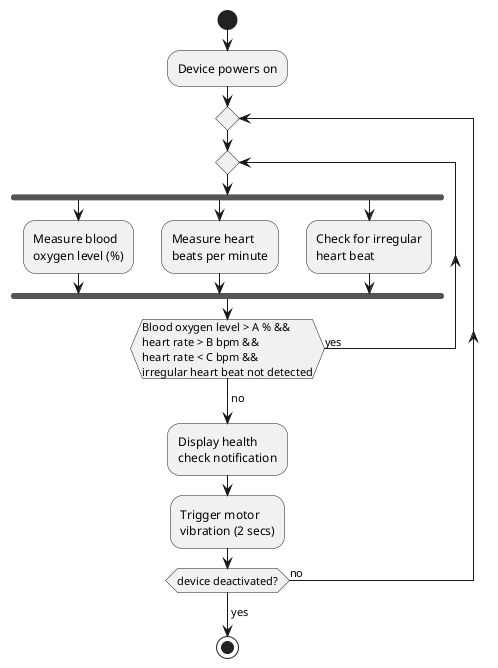 @startuml

skinparam shadowing false

start

:Device powers on;

repeat 

repeat 

fork
    :Measure blood\noxygen level (%);
fork again
    :Measure heart\nbeats per minute;
fork again
    :Check for irregular\nheart beat;
end fork

repeat while (Blood oxygen level > A % &&\nheart rate > B bpm &&\nheart rate < C bpm &&\nirregular heart beat not detected) is (yes)
-> no;

:Display health\ncheck notification;
:Trigger motor\nvibration (2 secs);

repeat while (device deactivated?) is (no)
-> yes;

stop
@enduml
